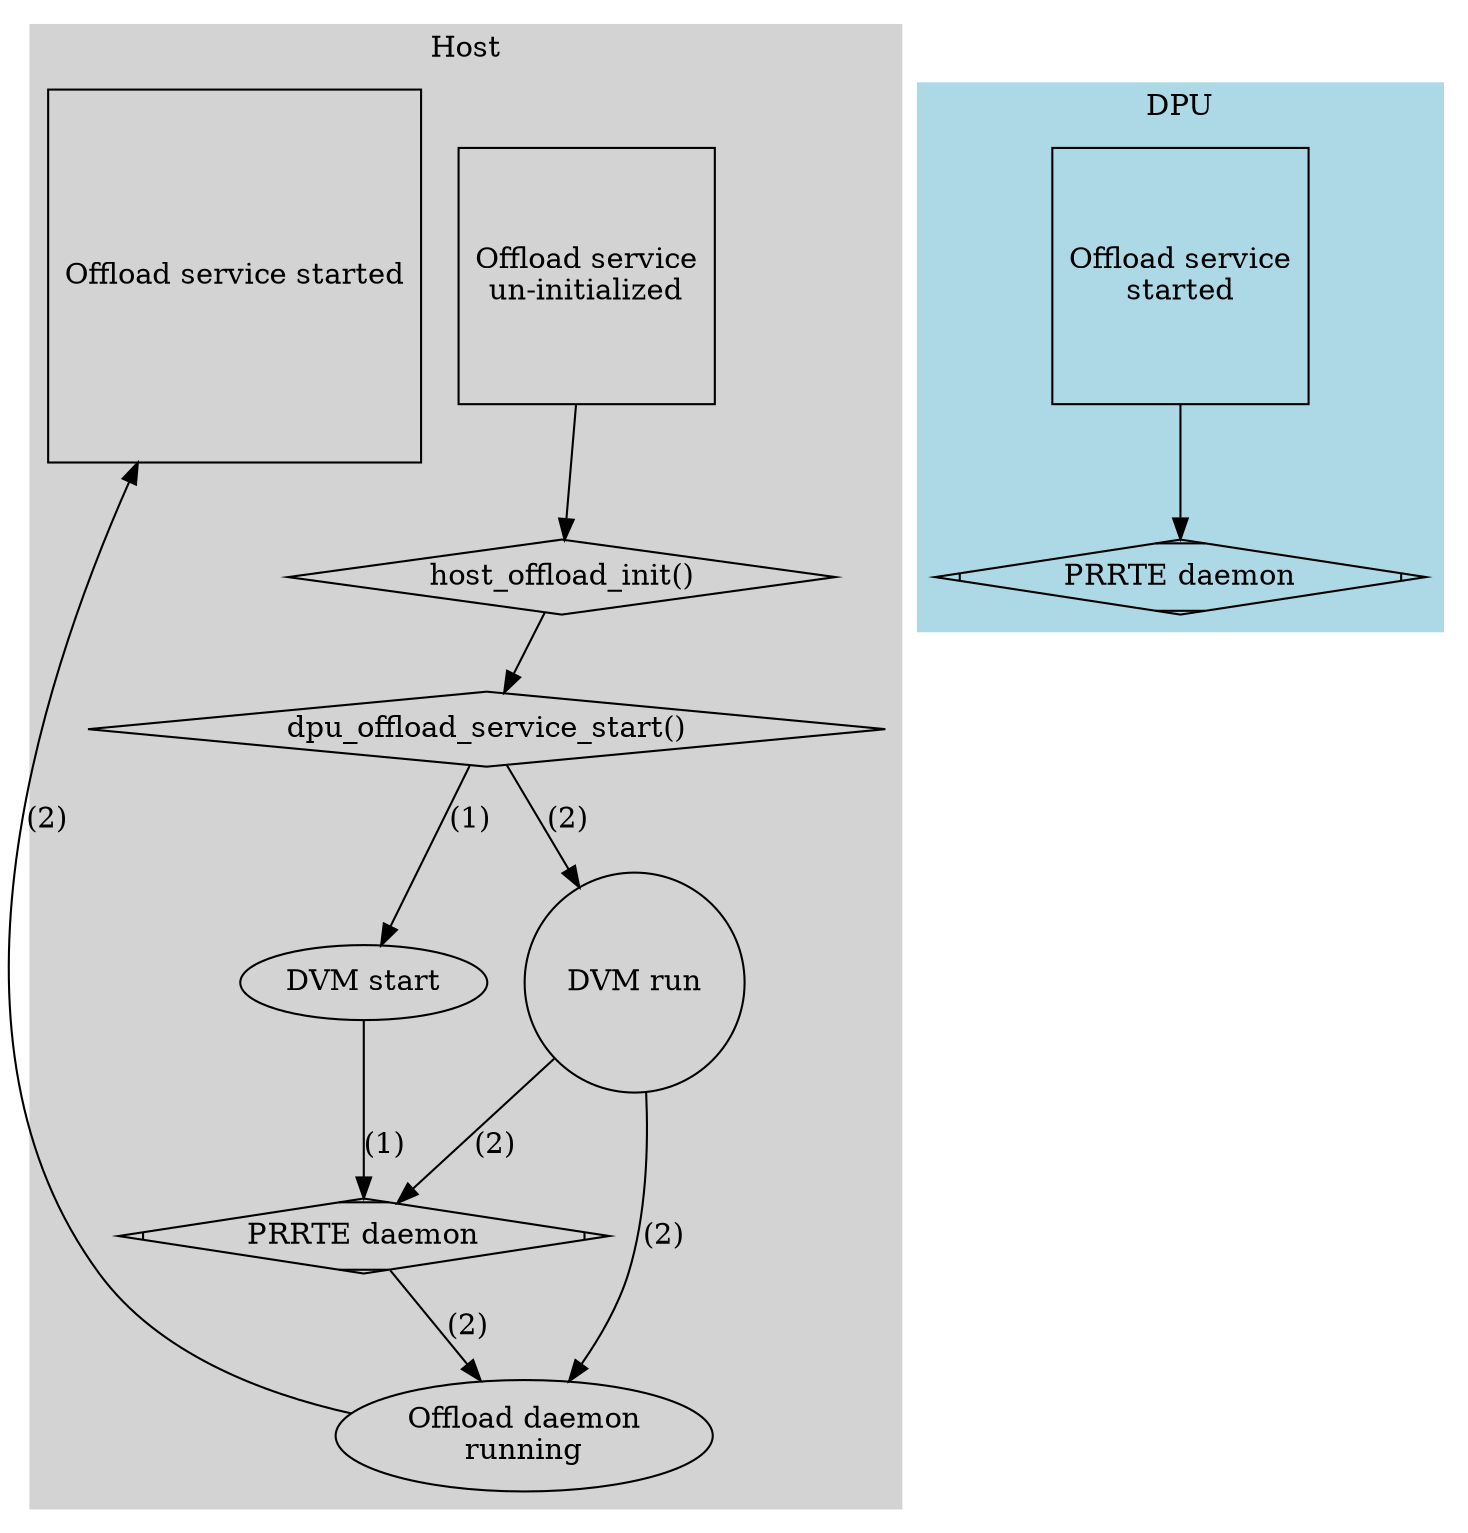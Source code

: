 digraph G {
    splines=true;
    newrank="true";

    /* Entities */
    host_uninitialized [label="Offload service\nun-initialized", shape="square", pos="0,0"];
    host_initialized [label="Offload service\nInitialized", shape="square"];
    host_service_started [label="Offload service started", shape="square"];
    host_prrte_daemon [label="PRRTE daemon", shape=Mdiamond];
    host_initialized[label="host_offload_init()", shape=diamond];
    host_create_dvm[label="DVM start"];
    host_start_service[label="dpu_offload_service_start()", shape=diamond];
    host_offload_daemon [label="Offload daemon\nrunning"];
    host_prun [label="DVM run", shape="circle"]

    dpu_prrte_daemon [label="PRRTE daemon", shape=Mdiamond];
    dpu_offload_service_started [label="Offload service\nstarted", shape="square"];
    //dpu_offload_daemon [label="Offload daemon\nrunning"];
    //dpu_uninitialized [label="Offload service\nun-initialized", shape="square", pos="0.0"];
    
    /* Relationships */
    subgraph cluster_0 {
        style = filled;
        color=lightgrey;
        label = "Host";

        host_uninitialized -> host_initialized;
        host_initialized -> host_start_service;
        host_start_service -> host_create_dvm [label="(1)"];
        host_create_dvm -> host_prrte_daemon [label="(1)"];
        host_start_service -> host_prun[label="(2)"];
        host_prun -> host_prrte_daemon[label="(2)"];
        host_prun -> host_offload_daemon[label="(2)"];
        host_prrte_daemon -> host_offload_daemon[label="(2)"];
        host_offload_daemon->host_service_started[label="(2)",constraint=false];
    }

    subgraph cluster_1 {
        style = filled;
        label = "DPU";
        color=lightblue;

        dpu_offload_service_started -> dpu_prrte_daemon;
    }    
}